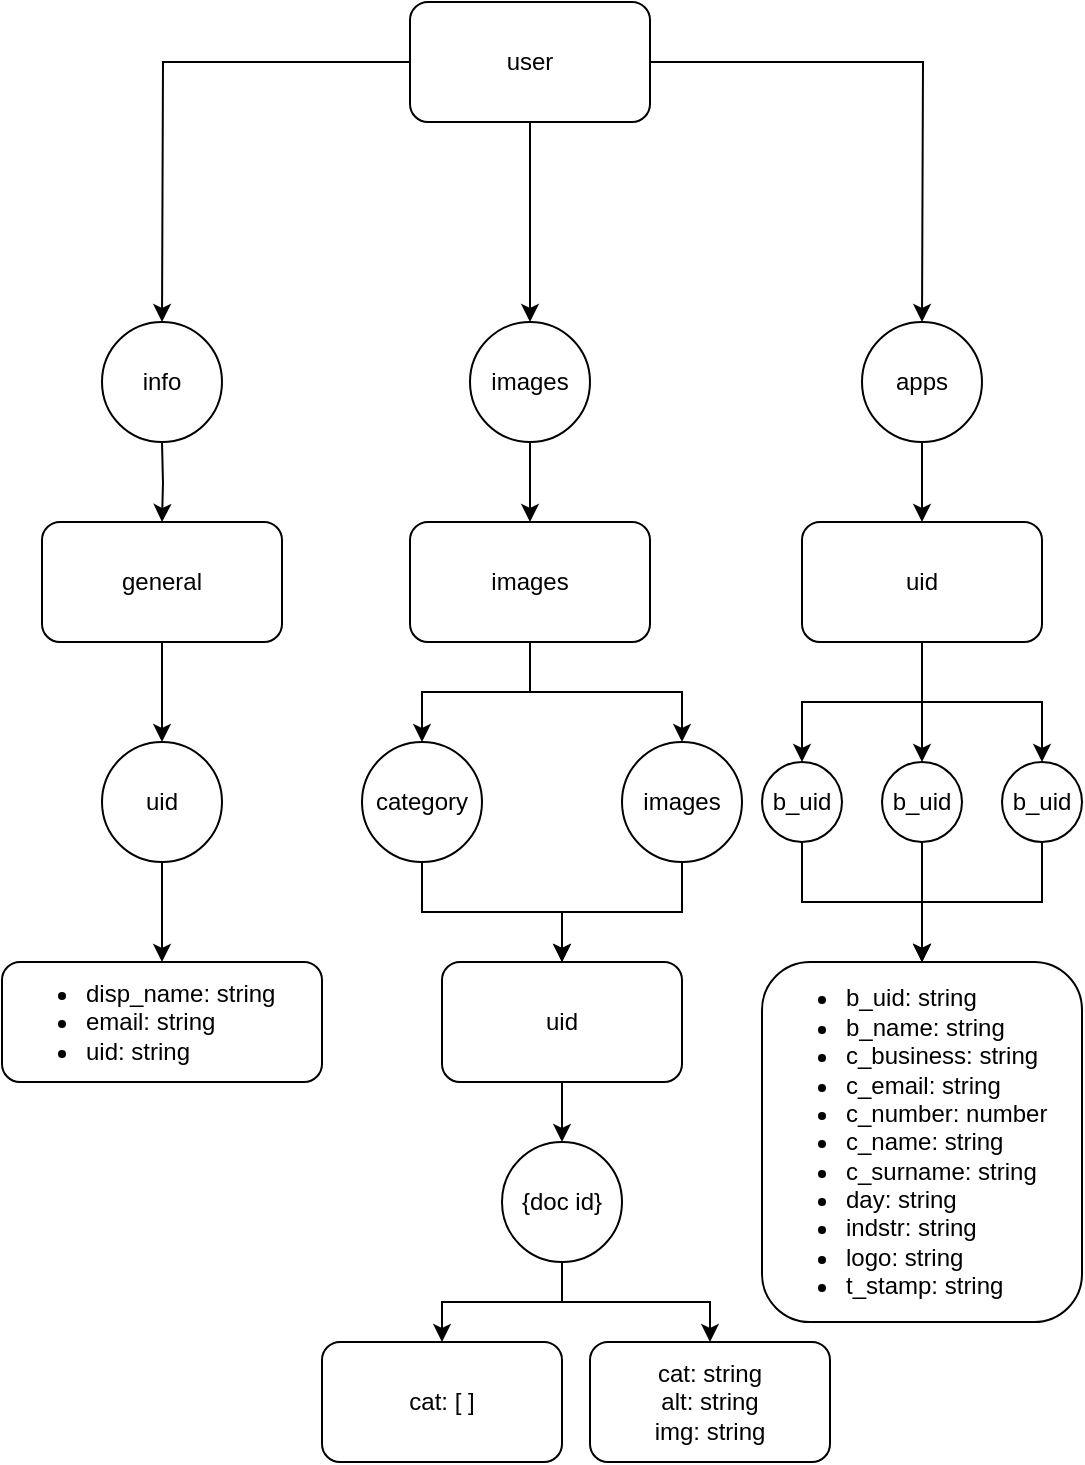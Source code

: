 <mxfile version="13.1.3" pages="3">
    <diagram id="6hGFLwfOUW9BJ-s0fimq" name="user">
        <mxGraphModel dx="1099" dy="537" grid="1" gridSize="10" guides="1" tooltips="1" connect="1" arrows="1" fold="1" page="1" pageScale="1" pageWidth="827" pageHeight="1169" math="0" shadow="0">
            <root>
                <mxCell id="0"/>
                <mxCell id="1" parent="0"/>
                <mxCell id="4" value="" style="edgeStyle=orthogonalEdgeStyle;rounded=0;orthogonalLoop=1;jettySize=auto;html=1;" parent="1" source="2" edge="1">
                    <mxGeometry relative="1" as="geometry">
                        <mxPoint x="170" y="220" as="targetPoint"/>
                    </mxGeometry>
                </mxCell>
                <mxCell id="6" value="" style="edgeStyle=orthogonalEdgeStyle;rounded=0;orthogonalLoop=1;jettySize=auto;html=1;" parent="1" source="2" edge="1">
                    <mxGeometry relative="1" as="geometry">
                        <mxPoint x="550" y="220" as="targetPoint"/>
                    </mxGeometry>
                </mxCell>
                <mxCell id="8" value="" style="edgeStyle=orthogonalEdgeStyle;rounded=0;orthogonalLoop=1;jettySize=auto;html=1;" parent="1" source="2" edge="1">
                    <mxGeometry relative="1" as="geometry">
                        <mxPoint x="354" y="220" as="targetPoint"/>
                    </mxGeometry>
                </mxCell>
                <mxCell id="2" value="user" style="rounded=1;whiteSpace=wrap;html=1;" parent="1" vertex="1">
                    <mxGeometry x="294" y="60" width="120" height="60" as="geometry"/>
                </mxCell>
                <mxCell id="odwNpYolxigqnVUp2Q-9-9" value="" style="edgeStyle=orthogonalEdgeStyle;rounded=0;orthogonalLoop=1;jettySize=auto;html=1;" parent="1" edge="1">
                    <mxGeometry relative="1" as="geometry">
                        <mxPoint x="170" y="280" as="sourcePoint"/>
                        <mxPoint x="170" y="320" as="targetPoint"/>
                    </mxGeometry>
                </mxCell>
                <mxCell id="odwNpYolxigqnVUp2Q-9-11" value="info" style="ellipse;whiteSpace=wrap;html=1;aspect=fixed;" parent="1" vertex="1">
                    <mxGeometry x="140" y="220" width="60" height="60" as="geometry"/>
                </mxCell>
                <mxCell id="odwNpYolxigqnVUp2Q-9-20" style="edgeStyle=orthogonalEdgeStyle;rounded=0;orthogonalLoop=1;jettySize=auto;html=1;entryX=0.5;entryY=0;entryDx=0;entryDy=0;" parent="1" source="odwNpYolxigqnVUp2Q-9-12" target="odwNpYolxigqnVUp2Q-9-19" edge="1">
                    <mxGeometry relative="1" as="geometry"/>
                </mxCell>
                <mxCell id="odwNpYolxigqnVUp2Q-9-12" value="images" style="ellipse;whiteSpace=wrap;html=1;aspect=fixed;" parent="1" vertex="1">
                    <mxGeometry x="324" y="220" width="60" height="60" as="geometry"/>
                </mxCell>
                <mxCell id="WLh31bD0fMIjMPW60BUx-9" style="edgeStyle=orthogonalEdgeStyle;rounded=0;orthogonalLoop=1;jettySize=auto;html=1;entryX=0.5;entryY=0;entryDx=0;entryDy=0;" parent="1" source="odwNpYolxigqnVUp2Q-9-13" target="WLh31bD0fMIjMPW60BUx-8" edge="1">
                    <mxGeometry relative="1" as="geometry"/>
                </mxCell>
                <mxCell id="odwNpYolxigqnVUp2Q-9-13" value="apps" style="ellipse;whiteSpace=wrap;html=1;aspect=fixed;" parent="1" vertex="1">
                    <mxGeometry x="520" y="220" width="60" height="60" as="geometry"/>
                </mxCell>
                <mxCell id="odwNpYolxigqnVUp2Q-9-16" style="edgeStyle=orthogonalEdgeStyle;rounded=0;orthogonalLoop=1;jettySize=auto;html=1;" parent="1" source="odwNpYolxigqnVUp2Q-9-14" target="odwNpYolxigqnVUp2Q-9-15" edge="1">
                    <mxGeometry relative="1" as="geometry"/>
                </mxCell>
                <mxCell id="odwNpYolxigqnVUp2Q-9-14" value="general" style="rounded=1;whiteSpace=wrap;html=1;" parent="1" vertex="1">
                    <mxGeometry x="110" y="320" width="120" height="60" as="geometry"/>
                </mxCell>
                <mxCell id="odwNpYolxigqnVUp2Q-9-18" style="edgeStyle=orthogonalEdgeStyle;rounded=0;orthogonalLoop=1;jettySize=auto;html=1;entryX=0.5;entryY=0;entryDx=0;entryDy=0;" parent="1" source="odwNpYolxigqnVUp2Q-9-15" target="odwNpYolxigqnVUp2Q-9-17" edge="1">
                    <mxGeometry relative="1" as="geometry"/>
                </mxCell>
                <mxCell id="odwNpYolxigqnVUp2Q-9-15" value="uid" style="ellipse;whiteSpace=wrap;html=1;aspect=fixed;" parent="1" vertex="1">
                    <mxGeometry x="140" y="430" width="60" height="60" as="geometry"/>
                </mxCell>
                <mxCell id="odwNpYolxigqnVUp2Q-9-17" value="&lt;ul&gt;&lt;li&gt;disp_name: string&lt;/li&gt;&lt;li&gt;email: string&lt;/li&gt;&lt;li&gt;uid: string&lt;/li&gt;&lt;/ul&gt;" style="rounded=1;whiteSpace=wrap;html=1;align=left;" parent="1" vertex="1">
                    <mxGeometry x="90" y="540" width="160" height="60" as="geometry"/>
                </mxCell>
                <mxCell id="odwNpYolxigqnVUp2Q-9-24" style="edgeStyle=orthogonalEdgeStyle;rounded=0;orthogonalLoop=1;jettySize=auto;html=1;entryX=0.5;entryY=0;entryDx=0;entryDy=0;" parent="1" source="odwNpYolxigqnVUp2Q-9-19" target="odwNpYolxigqnVUp2Q-9-21" edge="1">
                    <mxGeometry relative="1" as="geometry"/>
                </mxCell>
                <mxCell id="odwNpYolxigqnVUp2Q-9-25" style="edgeStyle=orthogonalEdgeStyle;rounded=0;orthogonalLoop=1;jettySize=auto;html=1;entryX=0.5;entryY=0;entryDx=0;entryDy=0;" parent="1" source="odwNpYolxigqnVUp2Q-9-19" target="odwNpYolxigqnVUp2Q-9-22" edge="1">
                    <mxGeometry relative="1" as="geometry"/>
                </mxCell>
                <mxCell id="odwNpYolxigqnVUp2Q-9-19" value="images" style="rounded=1;whiteSpace=wrap;html=1;" parent="1" vertex="1">
                    <mxGeometry x="294" y="320" width="120" height="60" as="geometry"/>
                </mxCell>
                <mxCell id="odwNpYolxigqnVUp2Q-9-26" style="edgeStyle=orthogonalEdgeStyle;rounded=0;orthogonalLoop=1;jettySize=auto;html=1;entryX=0.5;entryY=0;entryDx=0;entryDy=0;" parent="1" source="odwNpYolxigqnVUp2Q-9-21" target="odwNpYolxigqnVUp2Q-9-23" edge="1">
                    <mxGeometry relative="1" as="geometry"/>
                </mxCell>
                <mxCell id="odwNpYolxigqnVUp2Q-9-21" value="category" style="ellipse;whiteSpace=wrap;html=1;aspect=fixed;" parent="1" vertex="1">
                    <mxGeometry x="270" y="430" width="60" height="60" as="geometry"/>
                </mxCell>
                <mxCell id="odwNpYolxigqnVUp2Q-9-27" style="edgeStyle=orthogonalEdgeStyle;rounded=0;orthogonalLoop=1;jettySize=auto;html=1;entryX=0.5;entryY=0;entryDx=0;entryDy=0;" parent="1" source="odwNpYolxigqnVUp2Q-9-22" target="odwNpYolxigqnVUp2Q-9-23" edge="1">
                    <mxGeometry relative="1" as="geometry"/>
                </mxCell>
                <mxCell id="odwNpYolxigqnVUp2Q-9-22" value="images" style="ellipse;whiteSpace=wrap;html=1;aspect=fixed;" parent="1" vertex="1">
                    <mxGeometry x="400" y="430" width="60" height="60" as="geometry"/>
                </mxCell>
                <mxCell id="odwNpYolxigqnVUp2Q-9-29" style="edgeStyle=orthogonalEdgeStyle;rounded=0;orthogonalLoop=1;jettySize=auto;html=1;" parent="1" source="odwNpYolxigqnVUp2Q-9-23" target="odwNpYolxigqnVUp2Q-9-28" edge="1">
                    <mxGeometry relative="1" as="geometry"/>
                </mxCell>
                <mxCell id="odwNpYolxigqnVUp2Q-9-23" value="uid" style="rounded=1;whiteSpace=wrap;html=1;" parent="1" vertex="1">
                    <mxGeometry x="310" y="540" width="120" height="60" as="geometry"/>
                </mxCell>
                <mxCell id="odwNpYolxigqnVUp2Q-9-31" style="edgeStyle=orthogonalEdgeStyle;rounded=0;orthogonalLoop=1;jettySize=auto;html=1;entryX=0.5;entryY=0;entryDx=0;entryDy=0;" parent="1" source="odwNpYolxigqnVUp2Q-9-28" target="odwNpYolxigqnVUp2Q-9-30" edge="1">
                    <mxGeometry relative="1" as="geometry"/>
                </mxCell>
                <mxCell id="odwNpYolxigqnVUp2Q-9-33" style="edgeStyle=orthogonalEdgeStyle;rounded=0;orthogonalLoop=1;jettySize=auto;html=1;" parent="1" source="odwNpYolxigqnVUp2Q-9-28" target="odwNpYolxigqnVUp2Q-9-32" edge="1">
                    <mxGeometry relative="1" as="geometry"/>
                </mxCell>
                <mxCell id="odwNpYolxigqnVUp2Q-9-28" value="{doc id}" style="ellipse;whiteSpace=wrap;html=1;aspect=fixed;" parent="1" vertex="1">
                    <mxGeometry x="340" y="630" width="60" height="60" as="geometry"/>
                </mxCell>
                <mxCell id="odwNpYolxigqnVUp2Q-9-30" value="cat: [ ]" style="rounded=1;whiteSpace=wrap;html=1;" parent="1" vertex="1">
                    <mxGeometry x="250" y="730" width="120" height="60" as="geometry"/>
                </mxCell>
                <mxCell id="odwNpYolxigqnVUp2Q-9-32" value="cat: string&lt;br&gt;alt: string&lt;br&gt;img: string" style="rounded=1;whiteSpace=wrap;html=1;" parent="1" vertex="1">
                    <mxGeometry x="384" y="730" width="120" height="60" as="geometry"/>
                </mxCell>
                <mxCell id="p1SgxeYJIv5TX5eB5Bt5-9" style="edgeStyle=orthogonalEdgeStyle;rounded=0;orthogonalLoop=1;jettySize=auto;html=1;entryX=0.5;entryY=0;entryDx=0;entryDy=0;" parent="1" source="WLh31bD0fMIjMPW60BUx-8" target="p1SgxeYJIv5TX5eB5Bt5-8" edge="1">
                    <mxGeometry relative="1" as="geometry"/>
                </mxCell>
                <mxCell id="p1SgxeYJIv5TX5eB5Bt5-15" style="edgeStyle=orthogonalEdgeStyle;rounded=0;orthogonalLoop=1;jettySize=auto;html=1;entryX=0.5;entryY=0;entryDx=0;entryDy=0;" parent="1" source="WLh31bD0fMIjMPW60BUx-8" target="p1SgxeYJIv5TX5eB5Bt5-13" edge="1">
                    <mxGeometry relative="1" as="geometry"/>
                </mxCell>
                <mxCell id="p1SgxeYJIv5TX5eB5Bt5-16" style="edgeStyle=orthogonalEdgeStyle;rounded=0;orthogonalLoop=1;jettySize=auto;html=1;" parent="1" source="WLh31bD0fMIjMPW60BUx-8" target="p1SgxeYJIv5TX5eB5Bt5-14" edge="1">
                    <mxGeometry relative="1" as="geometry"/>
                </mxCell>
                <mxCell id="WLh31bD0fMIjMPW60BUx-8" value="uid" style="rounded=1;whiteSpace=wrap;html=1;" parent="1" vertex="1">
                    <mxGeometry x="490" y="320" width="120" height="60" as="geometry"/>
                </mxCell>
                <mxCell id="p1SgxeYJIv5TX5eB5Bt5-17" style="edgeStyle=orthogonalEdgeStyle;rounded=0;orthogonalLoop=1;jettySize=auto;html=1;entryX=0.5;entryY=0;entryDx=0;entryDy=0;" parent="1" source="p1SgxeYJIv5TX5eB5Bt5-8" target="p1SgxeYJIv5TX5eB5Bt5-12" edge="1">
                    <mxGeometry relative="1" as="geometry"/>
                </mxCell>
                <mxCell id="p1SgxeYJIv5TX5eB5Bt5-8" value="b_uid" style="ellipse;whiteSpace=wrap;html=1;aspect=fixed;" parent="1" vertex="1">
                    <mxGeometry x="470" y="440" width="40" height="40" as="geometry"/>
                </mxCell>
                <mxCell id="p1SgxeYJIv5TX5eB5Bt5-12" value="&lt;ul&gt;&lt;li&gt;b_uid: string&lt;/li&gt;&lt;li&gt;b_name: string&lt;/li&gt;&lt;li&gt;c_business: string&lt;/li&gt;&lt;li&gt;c_email: string&lt;/li&gt;&lt;li&gt;c_number: number&lt;/li&gt;&lt;li&gt;c_name: string&lt;/li&gt;&lt;li&gt;c_surname: string&lt;/li&gt;&lt;li&gt;day: string&lt;/li&gt;&lt;li&gt;indstr: string&lt;/li&gt;&lt;li&gt;logo: string&lt;/li&gt;&lt;li&gt;t_stamp: string&lt;/li&gt;&lt;/ul&gt;" style="rounded=1;whiteSpace=wrap;html=1;align=left;" parent="1" vertex="1">
                    <mxGeometry x="470" y="540" width="160" height="180" as="geometry"/>
                </mxCell>
                <mxCell id="p1SgxeYJIv5TX5eB5Bt5-18" style="edgeStyle=orthogonalEdgeStyle;rounded=0;orthogonalLoop=1;jettySize=auto;html=1;entryX=0.5;entryY=0;entryDx=0;entryDy=0;" parent="1" source="p1SgxeYJIv5TX5eB5Bt5-13" target="p1SgxeYJIv5TX5eB5Bt5-12" edge="1">
                    <mxGeometry relative="1" as="geometry"/>
                </mxCell>
                <mxCell id="p1SgxeYJIv5TX5eB5Bt5-13" value="b_uid" style="ellipse;whiteSpace=wrap;html=1;aspect=fixed;" parent="1" vertex="1">
                    <mxGeometry x="530" y="440" width="40" height="40" as="geometry"/>
                </mxCell>
                <mxCell id="p1SgxeYJIv5TX5eB5Bt5-19" style="edgeStyle=orthogonalEdgeStyle;rounded=0;orthogonalLoop=1;jettySize=auto;html=1;entryX=0.5;entryY=0;entryDx=0;entryDy=0;" parent="1" source="p1SgxeYJIv5TX5eB5Bt5-14" target="p1SgxeYJIv5TX5eB5Bt5-12" edge="1">
                    <mxGeometry relative="1" as="geometry"/>
                </mxCell>
                <mxCell id="p1SgxeYJIv5TX5eB5Bt5-14" value="b_uid" style="ellipse;whiteSpace=wrap;html=1;aspect=fixed;" parent="1" vertex="1">
                    <mxGeometry x="590" y="440" width="40" height="40" as="geometry"/>
                </mxCell>
            </root>
        </mxGraphModel>
    </diagram>
    <diagram id="Z5o4oab4og0h2MWTF15f" name="apps">
        <mxGraphModel dx="1099" dy="537" grid="1" gridSize="10" guides="1" tooltips="1" connect="1" arrows="1" fold="1" page="1" pageScale="1" pageWidth="3300" pageHeight="4681" math="0" shadow="0">
            <root>
                <mxCell id="nKoTVgBKZHgKFM4__hwS-0"/>
                <mxCell id="nKoTVgBKZHgKFM4__hwS-1" parent="nKoTVgBKZHgKFM4__hwS-0"/>
                <mxCell id="LYBkfME-K9qZPYf7QUDR-8" style="edgeStyle=orthogonalEdgeStyle;rounded=0;orthogonalLoop=1;jettySize=auto;html=1;" parent="nKoTVgBKZHgKFM4__hwS-1" source="LYBkfME-K9qZPYf7QUDR-0" target="LYBkfME-K9qZPYf7QUDR-7" edge="1">
                    <mxGeometry relative="1" as="geometry"/>
                </mxCell>
                <mxCell id="QfO-XneU7eSRiQ8fFnwf-1" style="edgeStyle=orthogonalEdgeStyle;rounded=0;orthogonalLoop=1;jettySize=auto;html=1;entryX=0.5;entryY=0;entryDx=0;entryDy=0;" edge="1" parent="nKoTVgBKZHgKFM4__hwS-1" source="LYBkfME-K9qZPYf7QUDR-0" target="LZhkAiCuc3aFxJXX5hEG-6">
                    <mxGeometry relative="1" as="geometry"/>
                </mxCell>
                <mxCell id="LYBkfME-K9qZPYf7QUDR-0" value="apps" style="rounded=1;whiteSpace=wrap;html=1;" parent="nKoTVgBKZHgKFM4__hwS-1" vertex="1">
                    <mxGeometry x="699" y="40" width="120" height="60" as="geometry"/>
                </mxCell>
                <mxCell id="LYBkfME-K9qZPYf7QUDR-13" style="edgeStyle=orthogonalEdgeStyle;rounded=0;orthogonalLoop=1;jettySize=auto;html=1;entryX=0.5;entryY=0;entryDx=0;entryDy=0;" parent="nKoTVgBKZHgKFM4__hwS-1" source="LYBkfME-K9qZPYf7QUDR-1" target="LYBkfME-K9qZPYf7QUDR-9" edge="1">
                    <mxGeometry relative="1" as="geometry"/>
                </mxCell>
                <mxCell id="LYBkfME-K9qZPYf7QUDR-1" value="builder" style="ellipse;whiteSpace=wrap;html=1;aspect=fixed;" parent="nKoTVgBKZHgKFM4__hwS-1" vertex="1">
                    <mxGeometry x="165" y="210" width="60" height="60" as="geometry"/>
                </mxCell>
                <mxCell id="LYBkfME-K9qZPYf7QUDR-2" value="" style="edgeStyle=orthogonalEdgeStyle;rounded=0;orthogonalLoop=1;jettySize=auto;html=1;entryX=0.5;entryY=0;entryDx=0;entryDy=0;" parent="nKoTVgBKZHgKFM4__hwS-1" source="LYBkfME-K9qZPYf7QUDR-0" target="LYBkfME-K9qZPYf7QUDR-1" edge="1">
                    <mxGeometry relative="1" as="geometry">
                        <mxPoint x="280" y="220" as="targetPoint"/>
                    </mxGeometry>
                </mxCell>
                <mxCell id="371Mm7mfgYFZJnEDCpJS-9" style="edgeStyle=orthogonalEdgeStyle;rounded=0;orthogonalLoop=1;jettySize=auto;html=1;entryX=0.5;entryY=0;entryDx=0;entryDy=0;" parent="nKoTVgBKZHgKFM4__hwS-1" source="LYBkfME-K9qZPYf7QUDR-3" target="LYBkfME-K9qZPYf7QUDR-10" edge="1">
                    <mxGeometry relative="1" as="geometry"/>
                </mxCell>
                <mxCell id="LYBkfME-K9qZPYf7QUDR-3" value="crm" style="ellipse;whiteSpace=wrap;html=1;aspect=fixed;" parent="nKoTVgBKZHgKFM4__hwS-1" vertex="1">
                    <mxGeometry x="555" y="230" width="60" height="60" as="geometry"/>
                </mxCell>
                <mxCell id="LYBkfME-K9qZPYf7QUDR-4" value="" style="edgeStyle=orthogonalEdgeStyle;rounded=0;orthogonalLoop=1;jettySize=auto;html=1;entryX=0.5;entryY=0;entryDx=0;entryDy=0;" parent="nKoTVgBKZHgKFM4__hwS-1" source="LYBkfME-K9qZPYf7QUDR-0" target="LYBkfME-K9qZPYf7QUDR-3" edge="1">
                    <mxGeometry relative="1" as="geometry">
                        <mxPoint x="759" y="200" as="targetPoint"/>
                    </mxGeometry>
                </mxCell>
                <mxCell id="LYBkfME-K9qZPYf7QUDR-5" value="" style="edgeStyle=orthogonalEdgeStyle;rounded=0;orthogonalLoop=1;jettySize=auto;html=1;entryX=0.5;entryY=0;entryDx=0;entryDy=0;" parent="nKoTVgBKZHgKFM4__hwS-1" source="LYBkfME-K9qZPYf7QUDR-0" target="LYBkfME-K9qZPYf7QUDR-6" edge="1">
                    <mxGeometry relative="1" as="geometry">
                        <mxPoint x="955" y="200" as="targetPoint"/>
                        <Array as="points">
                            <mxPoint x="1525" y="70"/>
                        </Array>
                    </mxGeometry>
                </mxCell>
                <mxCell id="yYPiHiBGritE0dzCUQfq-0" style="edgeStyle=orthogonalEdgeStyle;rounded=0;orthogonalLoop=1;jettySize=auto;html=1;entryX=0.5;entryY=0;entryDx=0;entryDy=0;" parent="nKoTVgBKZHgKFM4__hwS-1" source="LYBkfME-K9qZPYf7QUDR-6" target="LYBkfME-K9qZPYf7QUDR-12" edge="1">
                    <mxGeometry relative="1" as="geometry"/>
                </mxCell>
                <mxCell id="82H9V9zj9rdoO4KjhqQd-4" style="edgeStyle=orthogonalEdgeStyle;rounded=0;orthogonalLoop=1;jettySize=auto;html=1;entryX=0.5;entryY=0;entryDx=0;entryDy=0;" parent="nKoTVgBKZHgKFM4__hwS-1" source="LYBkfME-K9qZPYf7QUDR-6" target="yYPiHiBGritE0dzCUQfq-1" edge="1">
                    <mxGeometry relative="1" as="geometry"/>
                </mxCell>
                <mxCell id="82H9V9zj9rdoO4KjhqQd-5" style="edgeStyle=orthogonalEdgeStyle;rounded=0;orthogonalLoop=1;jettySize=auto;html=1;entryX=0.5;entryY=0;entryDx=0;entryDy=0;" parent="nKoTVgBKZHgKFM4__hwS-1" source="LYBkfME-K9qZPYf7QUDR-6" target="yYPiHiBGritE0dzCUQfq-2" edge="1">
                    <mxGeometry relative="1" as="geometry">
                        <Array as="points">
                            <mxPoint x="1525" y="310"/>
                            <mxPoint x="1575" y="310"/>
                        </Array>
                    </mxGeometry>
                </mxCell>
                <mxCell id="82H9V9zj9rdoO4KjhqQd-6" style="edgeStyle=orthogonalEdgeStyle;rounded=0;orthogonalLoop=1;jettySize=auto;html=1;entryX=0.5;entryY=0;entryDx=0;entryDy=0;" parent="nKoTVgBKZHgKFM4__hwS-1" source="LZhkAiCuc3aFxJXX5hEG-6" target="yYPiHiBGritE0dzCUQfq-3" edge="1">
                    <mxGeometry relative="1" as="geometry"/>
                </mxCell>
                <mxCell id="LYBkfME-K9qZPYf7QUDR-6" value="info" style="ellipse;whiteSpace=wrap;html=1;aspect=fixed;" parent="nKoTVgBKZHgKFM4__hwS-1" vertex="1">
                    <mxGeometry x="1495" y="230" width="60" height="60" as="geometry"/>
                </mxCell>
                <mxCell id="bFmpJr3Twt0QsWhf50xj-1" style="edgeStyle=orthogonalEdgeStyle;rounded=0;orthogonalLoop=1;jettySize=auto;html=1;entryX=0.5;entryY=0;entryDx=0;entryDy=0;" parent="nKoTVgBKZHgKFM4__hwS-1" source="LYBkfME-K9qZPYf7QUDR-7" target="LYBkfME-K9qZPYf7QUDR-11" edge="1">
                    <mxGeometry relative="1" as="geometry"/>
                </mxCell>
                <mxCell id="LYBkfME-K9qZPYf7QUDR-7" value="users" style="ellipse;whiteSpace=wrap;html=1;aspect=fixed;" parent="nKoTVgBKZHgKFM4__hwS-1" vertex="1">
                    <mxGeometry x="2300" y="240" width="60" height="60" as="geometry"/>
                </mxCell>
                <mxCell id="LYBkfME-K9qZPYf7QUDR-16" style="edgeStyle=orthogonalEdgeStyle;rounded=0;orthogonalLoop=1;jettySize=auto;html=1;" parent="nKoTVgBKZHgKFM4__hwS-1" source="LYBkfME-K9qZPYf7QUDR-9" target="LYBkfME-K9qZPYf7QUDR-14" edge="1">
                    <mxGeometry relative="1" as="geometry"/>
                </mxCell>
                <mxCell id="LYBkfME-K9qZPYf7QUDR-17" style="edgeStyle=orthogonalEdgeStyle;rounded=0;orthogonalLoop=1;jettySize=auto;html=1;" parent="nKoTVgBKZHgKFM4__hwS-1" source="LYBkfME-K9qZPYf7QUDR-9" target="LYBkfME-K9qZPYf7QUDR-15" edge="1">
                    <mxGeometry relative="1" as="geometry"/>
                </mxCell>
                <mxCell id="mbCTvVkKTZw5BnIR1Jb_-15" style="edgeStyle=orthogonalEdgeStyle;rounded=0;orthogonalLoop=1;jettySize=auto;html=1;" parent="nKoTVgBKZHgKFM4__hwS-1" source="LYBkfME-K9qZPYf7QUDR-9" target="mbCTvVkKTZw5BnIR1Jb_-12" edge="1">
                    <mxGeometry relative="1" as="geometry"/>
                </mxCell>
                <mxCell id="LYBkfME-K9qZPYf7QUDR-9" value="b_uid" style="rounded=1;whiteSpace=wrap;html=1;" parent="nKoTVgBKZHgKFM4__hwS-1" vertex="1">
                    <mxGeometry x="160" y="310" width="70" height="30" as="geometry"/>
                </mxCell>
                <mxCell id="371Mm7mfgYFZJnEDCpJS-10" style="edgeStyle=orthogonalEdgeStyle;rounded=0;orthogonalLoop=1;jettySize=auto;html=1;entryX=0.5;entryY=0;entryDx=0;entryDy=0;" parent="nKoTVgBKZHgKFM4__hwS-1" source="LYBkfME-K9qZPYf7QUDR-10" target="mbCTvVkKTZw5BnIR1Jb_-16" edge="1">
                    <mxGeometry relative="1" as="geometry"/>
                </mxCell>
                <mxCell id="371Mm7mfgYFZJnEDCpJS-14" style="edgeStyle=orthogonalEdgeStyle;rounded=0;orthogonalLoop=1;jettySize=auto;html=1;" parent="nKoTVgBKZHgKFM4__hwS-1" source="LYBkfME-K9qZPYf7QUDR-10" target="371Mm7mfgYFZJnEDCpJS-11" edge="1">
                    <mxGeometry relative="1" as="geometry"/>
                </mxCell>
                <mxCell id="LYBkfME-K9qZPYf7QUDR-10" value="b_uid" style="rounded=1;whiteSpace=wrap;html=1;" parent="nKoTVgBKZHgKFM4__hwS-1" vertex="1">
                    <mxGeometry x="550" y="340" width="70" height="30" as="geometry"/>
                </mxCell>
                <mxCell id="bFmpJr3Twt0QsWhf50xj-3" style="edgeStyle=orthogonalEdgeStyle;rounded=0;orthogonalLoop=1;jettySize=auto;html=1;entryX=0.5;entryY=0;entryDx=0;entryDy=0;" parent="nKoTVgBKZHgKFM4__hwS-1" source="LYBkfME-K9qZPYf7QUDR-11" target="bFmpJr3Twt0QsWhf50xj-2" edge="1">
                    <mxGeometry relative="1" as="geometry"/>
                </mxCell>
                <mxCell id="LYBkfME-K9qZPYf7QUDR-11" value="b_uid" style="rounded=1;whiteSpace=wrap;html=1;" parent="nKoTVgBKZHgKFM4__hwS-1" vertex="1">
                    <mxGeometry x="2295" y="335" width="70" height="30" as="geometry"/>
                </mxCell>
                <mxCell id="82H9V9zj9rdoO4KjhqQd-7" style="edgeStyle=orthogonalEdgeStyle;rounded=0;orthogonalLoop=1;jettySize=auto;html=1;" parent="nKoTVgBKZHgKFM4__hwS-1" source="LYBkfME-K9qZPYf7QUDR-12" target="82H9V9zj9rdoO4KjhqQd-0" edge="1">
                    <mxGeometry relative="1" as="geometry"/>
                </mxCell>
                <mxCell id="LYBkfME-K9qZPYf7QUDR-12" value="f_end" style="rounded=1;whiteSpace=wrap;html=1;" parent="nKoTVgBKZHgKFM4__hwS-1" vertex="1">
                    <mxGeometry x="1240" y="320" width="70" height="30" as="geometry"/>
                </mxCell>
                <mxCell id="mbCTvVkKTZw5BnIR1Jb_-0" style="edgeStyle=orthogonalEdgeStyle;rounded=0;orthogonalLoop=1;jettySize=auto;html=1;entryX=0.5;entryY=0;entryDx=0;entryDy=0;" parent="nKoTVgBKZHgKFM4__hwS-1" source="mbCTvVkKTZw5BnIR1Jb_-12" target="bsRGyxABq-5GHmG0Na-g-0" edge="1">
                    <mxGeometry relative="1" as="geometry">
                        <Array as="points">
                            <mxPoint x="65" y="445"/>
                        </Array>
                    </mxGeometry>
                </mxCell>
                <mxCell id="mbCTvVkKTZw5BnIR1Jb_-1" style="edgeStyle=orthogonalEdgeStyle;rounded=0;orthogonalLoop=1;jettySize=auto;html=1;" parent="nKoTVgBKZHgKFM4__hwS-1" source="LYBkfME-K9qZPYf7QUDR-14" target="bsRGyxABq-5GHmG0Na-g-1" edge="1">
                    <mxGeometry relative="1" as="geometry">
                        <Array as="points">
                            <mxPoint x="195" y="445"/>
                        </Array>
                    </mxGeometry>
                </mxCell>
                <mxCell id="LYBkfME-K9qZPYf7QUDR-14" value="pg_builder" style="ellipse;whiteSpace=wrap;html=1;aspect=fixed;" parent="nKoTVgBKZHgKFM4__hwS-1" vertex="1">
                    <mxGeometry x="160" y="410" width="70" height="70" as="geometry"/>
                </mxCell>
                <mxCell id="LYBkfME-K9qZPYf7QUDR-15" value="em_builder" style="ellipse;whiteSpace=wrap;html=1;aspect=fixed;" parent="nKoTVgBKZHgKFM4__hwS-1" vertex="1">
                    <mxGeometry x="290" y="410" width="70" height="70" as="geometry"/>
                </mxCell>
                <mxCell id="mbCTvVkKTZw5BnIR1Jb_-4" style="edgeStyle=orthogonalEdgeStyle;rounded=0;orthogonalLoop=1;jettySize=auto;html=1;entryX=0.5;entryY=0;entryDx=0;entryDy=0;" parent="nKoTVgBKZHgKFM4__hwS-1" source="bsRGyxABq-5GHmG0Na-g-0" target="mbCTvVkKTZw5BnIR1Jb_-2" edge="1">
                    <mxGeometry relative="1" as="geometry"/>
                </mxCell>
                <mxCell id="bsRGyxABq-5GHmG0Na-g-0" value="components" style="rounded=1;whiteSpace=wrap;html=1;" parent="nKoTVgBKZHgKFM4__hwS-1" vertex="1">
                    <mxGeometry x="30" y="520" width="70" height="30" as="geometry"/>
                </mxCell>
                <mxCell id="mbCTvVkKTZw5BnIR1Jb_-5" style="edgeStyle=orthogonalEdgeStyle;rounded=0;orthogonalLoop=1;jettySize=auto;html=1;" parent="nKoTVgBKZHgKFM4__hwS-1" source="bsRGyxABq-5GHmG0Na-g-1" target="mbCTvVkKTZw5BnIR1Jb_-3" edge="1">
                    <mxGeometry relative="1" as="geometry"/>
                </mxCell>
                <mxCell id="bsRGyxABq-5GHmG0Na-g-1" value="pg_builder" style="rounded=1;whiteSpace=wrap;html=1;" parent="nKoTVgBKZHgKFM4__hwS-1" vertex="1">
                    <mxGeometry x="160" y="520" width="70" height="30" as="geometry"/>
                </mxCell>
                <mxCell id="mbCTvVkKTZw5BnIR1Jb_-9" style="edgeStyle=orthogonalEdgeStyle;rounded=0;orthogonalLoop=1;jettySize=auto;html=1;" parent="nKoTVgBKZHgKFM4__hwS-1" source="mbCTvVkKTZw5BnIR1Jb_-2" target="mbCTvVkKTZw5BnIR1Jb_-6" edge="1">
                    <mxGeometry relative="1" as="geometry"/>
                </mxCell>
                <mxCell id="mbCTvVkKTZw5BnIR1Jb_-2" value="{id}" style="ellipse;whiteSpace=wrap;html=1;aspect=fixed;" parent="nKoTVgBKZHgKFM4__hwS-1" vertex="1">
                    <mxGeometry x="50" y="580" width="30" height="30" as="geometry"/>
                </mxCell>
                <mxCell id="mbCTvVkKTZw5BnIR1Jb_-11" style="edgeStyle=orthogonalEdgeStyle;rounded=0;orthogonalLoop=1;jettySize=auto;html=1;" parent="nKoTVgBKZHgKFM4__hwS-1" source="mbCTvVkKTZw5BnIR1Jb_-3" target="mbCTvVkKTZw5BnIR1Jb_-10" edge="1">
                    <mxGeometry relative="1" as="geometry"/>
                </mxCell>
                <mxCell id="mbCTvVkKTZw5BnIR1Jb_-3" value="{id}" style="ellipse;whiteSpace=wrap;html=1;aspect=fixed;" parent="nKoTVgBKZHgKFM4__hwS-1" vertex="1">
                    <mxGeometry x="180" y="580" width="30" height="30" as="geometry"/>
                </mxCell>
                <mxCell id="mbCTvVkKTZw5BnIR1Jb_-6" value="&lt;ul&gt;&lt;li&gt;list: [ ]&lt;/li&gt;&lt;li&gt;name: string&lt;/li&gt;&lt;li&gt;date&lt;/li&gt;&lt;li&gt;uid&lt;/li&gt;&lt;/ul&gt;" style="rounded=1;whiteSpace=wrap;html=1;align=left;" parent="nKoTVgBKZHgKFM4__hwS-1" vertex="1">
                    <mxGeometry x="5" y="640" width="120" height="90" as="geometry"/>
                </mxCell>
                <mxCell id="mbCTvVkKTZw5BnIR1Jb_-10" value="&lt;ul&gt;&lt;li&gt;list: [ ]&lt;/li&gt;&lt;li&gt;name: string&lt;/li&gt;&lt;li&gt;date: string&lt;/li&gt;&lt;li&gt;index: number&lt;/li&gt;&lt;li&gt;site: bool&lt;/li&gt;&lt;li&gt;uid&lt;/li&gt;&lt;/ul&gt;" style="rounded=1;whiteSpace=wrap;html=1;align=left;" parent="nKoTVgBKZHgKFM4__hwS-1" vertex="1">
                    <mxGeometry x="130" y="640" width="130" height="90" as="geometry"/>
                </mxCell>
                <mxCell id="mbCTvVkKTZw5BnIR1Jb_-12" value="cm_builder" style="ellipse;whiteSpace=wrap;html=1;aspect=fixed;" parent="nKoTVgBKZHgKFM4__hwS-1" vertex="1">
                    <mxGeometry x="30" y="410" width="70" height="70" as="geometry"/>
                </mxCell>
                <mxCell id="371Mm7mfgYFZJnEDCpJS-3" style="edgeStyle=orthogonalEdgeStyle;rounded=0;orthogonalLoop=1;jettySize=auto;html=1;entryX=0.5;entryY=0;entryDx=0;entryDy=0;" parent="nKoTVgBKZHgKFM4__hwS-1" source="mbCTvVkKTZw5BnIR1Jb_-16" target="mbCTvVkKTZw5BnIR1Jb_-18" edge="1">
                    <mxGeometry relative="1" as="geometry">
                        <mxPoint x="500" y="550" as="targetPoint"/>
                    </mxGeometry>
                </mxCell>
                <mxCell id="371Mm7mfgYFZJnEDCpJS-4" style="edgeStyle=orthogonalEdgeStyle;rounded=0;orthogonalLoop=1;jettySize=auto;html=1;entryX=0.5;entryY=0;entryDx=0;entryDy=0;" parent="nKoTVgBKZHgKFM4__hwS-1" source="mbCTvVkKTZw5BnIR1Jb_-16" target="mbCTvVkKTZw5BnIR1Jb_-19" edge="1">
                    <mxGeometry relative="1" as="geometry"/>
                </mxCell>
                <mxCell id="371Mm7mfgYFZJnEDCpJS-5" style="edgeStyle=orthogonalEdgeStyle;rounded=0;orthogonalLoop=1;jettySize=auto;html=1;entryX=0.5;entryY=0;entryDx=0;entryDy=0;" parent="nKoTVgBKZHgKFM4__hwS-1" source="mbCTvVkKTZw5BnIR1Jb_-16" target="vu2X9RRD3qYGBN9JnMO6-0" edge="1">
                    <mxGeometry relative="1" as="geometry"/>
                </mxCell>
                <mxCell id="371Mm7mfgYFZJnEDCpJS-6" style="edgeStyle=orthogonalEdgeStyle;rounded=0;orthogonalLoop=1;jettySize=auto;html=1;entryX=0.5;entryY=0;entryDx=0;entryDy=0;" parent="nKoTVgBKZHgKFM4__hwS-1" source="mbCTvVkKTZw5BnIR1Jb_-16" target="371Mm7mfgYFZJnEDCpJS-0" edge="1">
                    <mxGeometry relative="1" as="geometry"/>
                </mxCell>
                <mxCell id="371Mm7mfgYFZJnEDCpJS-7" style="edgeStyle=orthogonalEdgeStyle;rounded=0;orthogonalLoop=1;jettySize=auto;html=1;entryX=0.5;entryY=0;entryDx=0;entryDy=0;" parent="nKoTVgBKZHgKFM4__hwS-1" source="mbCTvVkKTZw5BnIR1Jb_-16" target="371Mm7mfgYFZJnEDCpJS-1" edge="1">
                    <mxGeometry relative="1" as="geometry"/>
                </mxCell>
                <mxCell id="371Mm7mfgYFZJnEDCpJS-8" style="edgeStyle=orthogonalEdgeStyle;rounded=0;orthogonalLoop=1;jettySize=auto;html=1;entryX=0.5;entryY=0;entryDx=0;entryDy=0;" parent="nKoTVgBKZHgKFM4__hwS-1" source="mbCTvVkKTZw5BnIR1Jb_-16" target="371Mm7mfgYFZJnEDCpJS-2" edge="1">
                    <mxGeometry relative="1" as="geometry"/>
                </mxCell>
                <mxCell id="mbCTvVkKTZw5BnIR1Jb_-16" value="book" style="ellipse;whiteSpace=wrap;html=1;aspect=fixed;" parent="nKoTVgBKZHgKFM4__hwS-1" vertex="1">
                    <mxGeometry x="555" y="415" width="60" height="60" as="geometry"/>
                </mxCell>
                <mxCell id="mbCTvVkKTZw5BnIR1Jb_-18" value="ass" style="rounded=1;whiteSpace=wrap;html=1;" parent="nKoTVgBKZHgKFM4__hwS-1" vertex="1">
                    <mxGeometry x="380" y="550" width="70" height="30" as="geometry"/>
                </mxCell>
                <mxCell id="mbCTvVkKTZw5BnIR1Jb_-19" value="liab" style="rounded=1;whiteSpace=wrap;html=1;" parent="nKoTVgBKZHgKFM4__hwS-1" vertex="1">
                    <mxGeometry x="470" y="550" width="70" height="30" as="geometry"/>
                </mxCell>
                <mxCell id="vu2X9RRD3qYGBN9JnMO6-0" value="eq" style="rounded=1;whiteSpace=wrap;html=1;" parent="nKoTVgBKZHgKFM4__hwS-1" vertex="1">
                    <mxGeometry x="550" y="550" width="70" height="30" as="geometry"/>
                </mxCell>
                <mxCell id="371Mm7mfgYFZJnEDCpJS-0" value="inc" style="rounded=1;whiteSpace=wrap;html=1;" parent="nKoTVgBKZHgKFM4__hwS-1" vertex="1">
                    <mxGeometry x="640" y="550" width="70" height="30" as="geometry"/>
                </mxCell>
                <mxCell id="371Mm7mfgYFZJnEDCpJS-1" value="exp" style="rounded=1;whiteSpace=wrap;html=1;perimeter=parallelogramPerimeter;" parent="nKoTVgBKZHgKFM4__hwS-1" vertex="1">
                    <mxGeometry x="720" y="550" width="70" height="30" as="geometry"/>
                </mxCell>
                <mxCell id="371Mm7mfgYFZJnEDCpJS-2" value="book" style="rounded=1;whiteSpace=wrap;html=1;" parent="nKoTVgBKZHgKFM4__hwS-1" vertex="1">
                    <mxGeometry x="800" y="550" width="70" height="30" as="geometry"/>
                </mxCell>
                <mxCell id="371Mm7mfgYFZJnEDCpJS-15" style="edgeStyle=orthogonalEdgeStyle;rounded=0;orthogonalLoop=1;jettySize=auto;html=1;entryX=0.5;entryY=0;entryDx=0;entryDy=0;" parent="nKoTVgBKZHgKFM4__hwS-1" source="371Mm7mfgYFZJnEDCpJS-11" target="371Mm7mfgYFZJnEDCpJS-12" edge="1">
                    <mxGeometry relative="1" as="geometry"/>
                </mxCell>
                <mxCell id="371Mm7mfgYFZJnEDCpJS-16" style="edgeStyle=orthogonalEdgeStyle;rounded=0;orthogonalLoop=1;jettySize=auto;html=1;entryX=0.5;entryY=0;entryDx=0;entryDy=0;" parent="nKoTVgBKZHgKFM4__hwS-1" source="371Mm7mfgYFZJnEDCpJS-11" target="371Mm7mfgYFZJnEDCpJS-13" edge="1">
                    <mxGeometry relative="1" as="geometry"/>
                </mxCell>
                <mxCell id="371Mm7mfgYFZJnEDCpJS-11" value="stats" style="ellipse;whiteSpace=wrap;html=1;aspect=fixed;" parent="nKoTVgBKZHgKFM4__hwS-1" vertex="1">
                    <mxGeometry x="1005" y="420" width="60" height="60" as="geometry"/>
                </mxCell>
                <mxCell id="371Mm7mfgYFZJnEDCpJS-21" style="edgeStyle=orthogonalEdgeStyle;rounded=0;orthogonalLoop=1;jettySize=auto;html=1;entryX=0.5;entryY=0;entryDx=0;entryDy=0;" parent="nKoTVgBKZHgKFM4__hwS-1" source="371Mm7mfgYFZJnEDCpJS-12" target="371Mm7mfgYFZJnEDCpJS-17" edge="1">
                    <mxGeometry relative="1" as="geometry"/>
                </mxCell>
                <mxCell id="371Mm7mfgYFZJnEDCpJS-22" style="edgeStyle=orthogonalEdgeStyle;rounded=0;orthogonalLoop=1;jettySize=auto;html=1;entryX=0.5;entryY=0;entryDx=0;entryDy=0;" parent="nKoTVgBKZHgKFM4__hwS-1" source="371Mm7mfgYFZJnEDCpJS-12" target="371Mm7mfgYFZJnEDCpJS-18" edge="1">
                    <mxGeometry relative="1" as="geometry"/>
                </mxCell>
                <mxCell id="371Mm7mfgYFZJnEDCpJS-12" value="{branch}" style="rounded=1;whiteSpace=wrap;html=1;" parent="nKoTVgBKZHgKFM4__hwS-1" vertex="1">
                    <mxGeometry x="920" y="510" width="70" height="30" as="geometry"/>
                </mxCell>
                <mxCell id="371Mm7mfgYFZJnEDCpJS-23" style="edgeStyle=orthogonalEdgeStyle;rounded=0;orthogonalLoop=1;jettySize=auto;html=1;entryX=0.5;entryY=0;entryDx=0;entryDy=0;" parent="nKoTVgBKZHgKFM4__hwS-1" source="371Mm7mfgYFZJnEDCpJS-13" target="371Mm7mfgYFZJnEDCpJS-19" edge="1">
                    <mxGeometry relative="1" as="geometry"/>
                </mxCell>
                <mxCell id="371Mm7mfgYFZJnEDCpJS-24" style="edgeStyle=orthogonalEdgeStyle;rounded=0;orthogonalLoop=1;jettySize=auto;html=1;entryX=0.5;entryY=0;entryDx=0;entryDy=0;" parent="nKoTVgBKZHgKFM4__hwS-1" source="371Mm7mfgYFZJnEDCpJS-13" target="371Mm7mfgYFZJnEDCpJS-20" edge="1">
                    <mxGeometry relative="1" as="geometry"/>
                </mxCell>
                <mxCell id="371Mm7mfgYFZJnEDCpJS-13" value="total" style="rounded=1;whiteSpace=wrap;html=1;" parent="nKoTVgBKZHgKFM4__hwS-1" vertex="1">
                    <mxGeometry x="1080" y="510" width="70" height="30" as="geometry"/>
                </mxCell>
                <mxCell id="371Mm7mfgYFZJnEDCpJS-26" style="edgeStyle=orthogonalEdgeStyle;rounded=0;orthogonalLoop=1;jettySize=auto;html=1;" parent="nKoTVgBKZHgKFM4__hwS-1" source="371Mm7mfgYFZJnEDCpJS-17" target="371Mm7mfgYFZJnEDCpJS-25" edge="1">
                    <mxGeometry relative="1" as="geometry"/>
                </mxCell>
                <mxCell id="371Mm7mfgYFZJnEDCpJS-17" value="total" style="ellipse;whiteSpace=wrap;html=1;aspect=fixed;" parent="nKoTVgBKZHgKFM4__hwS-1" vertex="1">
                    <mxGeometry x="910" y="560" width="40" height="40" as="geometry"/>
                </mxCell>
                <mxCell id="371Mm7mfgYFZJnEDCpJS-27" style="edgeStyle=orthogonalEdgeStyle;rounded=0;orthogonalLoop=1;jettySize=auto;html=1;" parent="nKoTVgBKZHgKFM4__hwS-1" source="371Mm7mfgYFZJnEDCpJS-18" target="371Mm7mfgYFZJnEDCpJS-25" edge="1">
                    <mxGeometry relative="1" as="geometry"/>
                </mxCell>
                <mxCell id="371Mm7mfgYFZJnEDCpJS-18" value="{date}" style="ellipse;whiteSpace=wrap;html=1;aspect=fixed;fillColor=#60a917;strokeColor=#2D7600;fontColor=#ffffff;" parent="nKoTVgBKZHgKFM4__hwS-1" vertex="1">
                    <mxGeometry x="970" y="560" width="40" height="40" as="geometry"/>
                </mxCell>
                <mxCell id="371Mm7mfgYFZJnEDCpJS-30" style="edgeStyle=orthogonalEdgeStyle;rounded=0;orthogonalLoop=1;jettySize=auto;html=1;entryX=0.5;entryY=0;entryDx=0;entryDy=0;" parent="nKoTVgBKZHgKFM4__hwS-1" source="371Mm7mfgYFZJnEDCpJS-19" target="371Mm7mfgYFZJnEDCpJS-25" edge="1">
                    <mxGeometry relative="1" as="geometry"/>
                </mxCell>
                <mxCell id="371Mm7mfgYFZJnEDCpJS-19" value="total" style="ellipse;whiteSpace=wrap;html=1;aspect=fixed;" parent="nKoTVgBKZHgKFM4__hwS-1" vertex="1">
                    <mxGeometry x="1050" y="560" width="40" height="40" as="geometry"/>
                </mxCell>
                <mxCell id="371Mm7mfgYFZJnEDCpJS-31" style="edgeStyle=orthogonalEdgeStyle;rounded=0;orthogonalLoop=1;jettySize=auto;html=1;entryX=0.5;entryY=0;entryDx=0;entryDy=0;" parent="nKoTVgBKZHgKFM4__hwS-1" source="371Mm7mfgYFZJnEDCpJS-20" target="371Mm7mfgYFZJnEDCpJS-25" edge="1">
                    <mxGeometry relative="1" as="geometry"/>
                </mxCell>
                <mxCell id="371Mm7mfgYFZJnEDCpJS-20" value="{date}" style="ellipse;whiteSpace=wrap;html=1;aspect=fixed;fillColor=#60a917;strokeColor=#2D7600;fontColor=#ffffff;" parent="nKoTVgBKZHgKFM4__hwS-1" vertex="1">
                    <mxGeometry x="1130" y="560" width="40" height="40" as="geometry"/>
                </mxCell>
                <mxCell id="371Mm7mfgYFZJnEDCpJS-25" value="&lt;ul&gt;&lt;li&gt;ass_name: [ {ass_name}]&lt;/li&gt;&lt;li&gt;ass_type: [{ass_type}]&lt;/li&gt;&lt;li&gt;inv_type: [{ass_type}]&lt;/li&gt;&lt;li&gt;ass: {data: [], val: number}&lt;/li&gt;&lt;li&gt;c_ass:&amp;nbsp;&amp;nbsp;{data: [], val: number}&lt;/li&gt;&lt;li&gt;f_ass&amp;nbsp;{data: [], val: number}&lt;/li&gt;&lt;li&gt;eq&amp;nbsp;{data: [], val: number}&lt;/li&gt;&lt;li&gt;liab:&amp;nbsp;&amp;nbsp;{data: [], val: number}&lt;/li&gt;&lt;li&gt;f_liab:&amp;nbsp;&amp;nbsp;{data: [], val: number}&lt;/li&gt;&lt;li&gt;c_liab:&amp;nbsp;&amp;nbsp;{data: [], val: number}&lt;/li&gt;&lt;li&gt;cont_liab:&amp;nbsp;&amp;nbsp;{data: [], val: number}&lt;/li&gt;&lt;li&gt;&lt;font color=&quot;#99ff33&quot;&gt;inc:&amp;nbsp;&amp;nbsp;{data: [], val: number}&lt;/font&gt;&lt;/li&gt;&lt;li&gt;&lt;font color=&quot;#99ff33&quot;&gt;exp:&amp;nbsp;&amp;nbsp;{data: [], val: number}&lt;/font&gt;&lt;/li&gt;&lt;/ul&gt;" style="rounded=1;whiteSpace=wrap;html=1;align=left;" parent="nKoTVgBKZHgKFM4__hwS-1" vertex="1">
                    <mxGeometry x="930" y="670" width="240" height="240" as="geometry"/>
                </mxCell>
                <mxCell id="82H9V9zj9rdoO4KjhqQd-8" style="edgeStyle=orthogonalEdgeStyle;rounded=0;orthogonalLoop=1;jettySize=auto;html=1;" parent="nKoTVgBKZHgKFM4__hwS-1" source="yYPiHiBGritE0dzCUQfq-1" target="82H9V9zj9rdoO4KjhqQd-1" edge="1">
                    <mxGeometry relative="1" as="geometry"/>
                </mxCell>
                <mxCell id="yYPiHiBGritE0dzCUQfq-1" value="gen" style="rounded=1;whiteSpace=wrap;html=1;" parent="nKoTVgBKZHgKFM4__hwS-1" vertex="1">
                    <mxGeometry x="1405" y="320" width="70" height="30" as="geometry"/>
                </mxCell>
                <mxCell id="82H9V9zj9rdoO4KjhqQd-9" style="edgeStyle=orthogonalEdgeStyle;rounded=0;orthogonalLoop=1;jettySize=auto;html=1;" parent="nKoTVgBKZHgKFM4__hwS-1" source="yYPiHiBGritE0dzCUQfq-2" target="82H9V9zj9rdoO4KjhqQd-2" edge="1">
                    <mxGeometry relative="1" as="geometry"/>
                </mxCell>
                <mxCell id="yYPiHiBGritE0dzCUQfq-2" value="grps" style="rounded=1;whiteSpace=wrap;html=1;" parent="nKoTVgBKZHgKFM4__hwS-1" vertex="1">
                    <mxGeometry x="1540" y="320" width="70" height="30" as="geometry"/>
                </mxCell>
                <mxCell id="82H9V9zj9rdoO4KjhqQd-10" style="edgeStyle=orthogonalEdgeStyle;rounded=0;orthogonalLoop=1;jettySize=auto;html=1;" parent="nKoTVgBKZHgKFM4__hwS-1" source="yYPiHiBGritE0dzCUQfq-3" target="82H9V9zj9rdoO4KjhqQd-3" edge="1">
                    <mxGeometry relative="1" as="geometry"/>
                </mxCell>
                <mxCell id="yYPiHiBGritE0dzCUQfq-3" value="soc_links" style="rounded=1;whiteSpace=wrap;html=1;" parent="nKoTVgBKZHgKFM4__hwS-1" vertex="1">
                    <mxGeometry x="2080" y="335" width="70" height="30" as="geometry"/>
                </mxCell>
                <mxCell id="82H9V9zj9rdoO4KjhqQd-12" style="edgeStyle=orthogonalEdgeStyle;rounded=0;orthogonalLoop=1;jettySize=auto;html=1;entryX=0.5;entryY=0;entryDx=0;entryDy=0;" parent="nKoTVgBKZHgKFM4__hwS-1" source="82H9V9zj9rdoO4KjhqQd-0" target="82H9V9zj9rdoO4KjhqQd-11" edge="1">
                    <mxGeometry relative="1" as="geometry"/>
                </mxCell>
                <mxCell id="82H9V9zj9rdoO4KjhqQd-0" value="b_uid" style="ellipse;whiteSpace=wrap;html=1;aspect=fixed;" parent="nKoTVgBKZHgKFM4__hwS-1" vertex="1">
                    <mxGeometry x="1255" y="380" width="40" height="40" as="geometry"/>
                </mxCell>
                <mxCell id="S3jAObHFa0HEGLj1YQLZ-0" style="edgeStyle=orthogonalEdgeStyle;rounded=0;orthogonalLoop=1;jettySize=auto;html=1;entryX=0.5;entryY=0;entryDx=0;entryDy=0;" parent="nKoTVgBKZHgKFM4__hwS-1" source="82H9V9zj9rdoO4KjhqQd-1" target="_dDbJvMmgqUArTN6DJaF-0" edge="1">
                    <mxGeometry relative="1" as="geometry"/>
                </mxCell>
                <mxCell id="82H9V9zj9rdoO4KjhqQd-1" value="b_uid" style="ellipse;whiteSpace=wrap;html=1;aspect=fixed;" parent="nKoTVgBKZHgKFM4__hwS-1" vertex="1">
                    <mxGeometry x="1420" y="380" width="40" height="40" as="geometry"/>
                </mxCell>
                <mxCell id="LZhkAiCuc3aFxJXX5hEG-0" style="edgeStyle=orthogonalEdgeStyle;rounded=0;orthogonalLoop=1;jettySize=auto;html=1;entryX=0.5;entryY=0;entryDx=0;entryDy=0;" parent="nKoTVgBKZHgKFM4__hwS-1" source="82H9V9zj9rdoO4KjhqQd-2" target="S3jAObHFa0HEGLj1YQLZ-1" edge="1">
                    <mxGeometry relative="1" as="geometry"/>
                </mxCell>
                <mxCell id="LZhkAiCuc3aFxJXX5hEG-9" style="edgeStyle=orthogonalEdgeStyle;rounded=0;orthogonalLoop=1;jettySize=auto;html=1;entryX=0.5;entryY=0;entryDx=0;entryDy=0;" parent="nKoTVgBKZHgKFM4__hwS-1" source="82H9V9zj9rdoO4KjhqQd-2" target="LZhkAiCuc3aFxJXX5hEG-6" edge="1">
                    <mxGeometry relative="1" as="geometry"/>
                </mxCell>
                <mxCell id="LZhkAiCuc3aFxJXX5hEG-10" style="edgeStyle=orthogonalEdgeStyle;rounded=0;orthogonalLoop=1;jettySize=auto;html=1;entryX=0.5;entryY=0;entryDx=0;entryDy=0;" parent="nKoTVgBKZHgKFM4__hwS-1" source="82H9V9zj9rdoO4KjhqQd-2" target="LZhkAiCuc3aFxJXX5hEG-4" edge="1">
                    <mxGeometry relative="1" as="geometry"/>
                </mxCell>
                <mxCell id="LZhkAiCuc3aFxJXX5hEG-11" style="edgeStyle=orthogonalEdgeStyle;rounded=0;orthogonalLoop=1;jettySize=auto;html=1;entryX=0.5;entryY=0;entryDx=0;entryDy=0;" parent="nKoTVgBKZHgKFM4__hwS-1" source="82H9V9zj9rdoO4KjhqQd-2" target="LZhkAiCuc3aFxJXX5hEG-7" edge="1">
                    <mxGeometry relative="1" as="geometry"/>
                </mxCell>
                <mxCell id="82H9V9zj9rdoO4KjhqQd-2" value="b_uid" style="ellipse;whiteSpace=wrap;html=1;aspect=fixed;" parent="nKoTVgBKZHgKFM4__hwS-1" vertex="1">
                    <mxGeometry x="1555" y="380" width="40" height="40" as="geometry"/>
                </mxCell>
                <mxCell id="bFmpJr3Twt0QsWhf50xj-0" style="edgeStyle=orthogonalEdgeStyle;rounded=0;orthogonalLoop=1;jettySize=auto;html=1;" parent="nKoTVgBKZHgKFM4__hwS-1" source="82H9V9zj9rdoO4KjhqQd-3" target="LZhkAiCuc3aFxJXX5hEG-20" edge="1">
                    <mxGeometry relative="1" as="geometry"/>
                </mxCell>
                <mxCell id="82H9V9zj9rdoO4KjhqQd-3" value="b_uid" style="ellipse;whiteSpace=wrap;html=1;aspect=fixed;" parent="nKoTVgBKZHgKFM4__hwS-1" vertex="1">
                    <mxGeometry x="2095" y="395" width="40" height="40" as="geometry"/>
                </mxCell>
                <mxCell id="82H9V9zj9rdoO4KjhqQd-11" value="&lt;ul&gt;&lt;li&gt;danger: string&lt;/li&gt;&lt;li&gt;dark: string&lt;/li&gt;&lt;li&gt;d_cust: bool&lt;/li&gt;&lt;li&gt;d_t_t: bool&lt;/li&gt;&lt;li&gt;f_type: string&lt;/li&gt;&lt;li&gt;scr_to_top: bool&lt;/li&gt;&lt;li&gt;h_chat: bool&lt;/li&gt;&lt;li&gt;lay_style: string&lt;/li&gt;&lt;li&gt;lay_type: string&lt;/li&gt;&lt;li&gt;loc_share: bool&lt;/li&gt;&lt;li&gt;nav_col: string&lt;/li&gt;&lt;li&gt;nav_type: string&lt;/li&gt;&lt;li&gt;prim: string&lt;/li&gt;&lt;li&gt;rout_trans: string&lt;/li&gt;&lt;li&gt;rtl: bool&lt;/li&gt;&lt;li&gt;s_bar_collapse: bool&lt;/li&gt;&lt;li&gt;succ: string&lt;/li&gt;&lt;li&gt;theme: string&lt;/li&gt;&lt;li&gt;warn: string&lt;/li&gt;&lt;/ul&gt;" style="rounded=1;whiteSpace=wrap;html=1;align=left;" parent="nKoTVgBKZHgKFM4__hwS-1" vertex="1">
                    <mxGeometry x="1195" y="460" width="160" height="425" as="geometry"/>
                </mxCell>
                <mxCell id="_dDbJvMmgqUArTN6DJaF-0" value="&lt;ul&gt;&lt;li&gt;b_uid: string&lt;/li&gt;&lt;li&gt;b_name: string&lt;/li&gt;&lt;li&gt;c_business: string&lt;/li&gt;&lt;li&gt;c_email: string&lt;/li&gt;&lt;li&gt;c_number: number&lt;/li&gt;&lt;li&gt;c_name: string&lt;/li&gt;&lt;li&gt;c_surname: string&lt;/li&gt;&lt;li&gt;day: string&lt;/li&gt;&lt;li&gt;indstr: string&lt;/li&gt;&lt;li&gt;logo: string&lt;/li&gt;&lt;li&gt;t_stamp: string&lt;/li&gt;&lt;li&gt;active: bool&lt;/li&gt;&lt;li&gt;addr_html: string&lt;/li&gt;&lt;li&gt;addr_url: string&lt;/li&gt;&lt;li&gt;addr_for: string&lt;/li&gt;&lt;li&gt;geo1: string&lt;/li&gt;&lt;li&gt;geo2: string&lt;/li&gt;&lt;li&gt;geo3: string&lt;/li&gt;&lt;li&gt;geo4: string&lt;/li&gt;&lt;li&gt;geo5: string&lt;/li&gt;&lt;li&gt;geo6: string&lt;/li&gt;&lt;li&gt;geo7: string&lt;/li&gt;&lt;li&gt;geo8: string&lt;/li&gt;&lt;li&gt;geo9: string&lt;/li&gt;&lt;li&gt;lat: number&lt;/li&gt;&lt;li&gt;lng: number&lt;/li&gt;&lt;li&gt;logo: string&lt;/li&gt;&lt;li&gt;paid: bool&lt;/li&gt;&lt;li&gt;public: bool&lt;/li&gt;&lt;li&gt;email: string&lt;/li&gt;&lt;li&gt;resell: [ ]&lt;/li&gt;&lt;li&gt;sub_seller: [ ]&lt;/li&gt;&lt;li&gt;tax: number&lt;/li&gt;&lt;li&gt;uid: string&lt;/li&gt;&lt;li&gt;vicinity: string,&lt;/li&gt;&lt;li&gt;u_name: string&lt;/li&gt;&lt;/ul&gt;" style="rounded=1;whiteSpace=wrap;html=1;align=left;" parent="nKoTVgBKZHgKFM4__hwS-1" vertex="1">
                    <mxGeometry x="1360" y="460" width="160" height="530" as="geometry"/>
                </mxCell>
                <mxCell id="S3jAObHFa0HEGLj1YQLZ-1" value="&lt;ul&gt;&lt;li&gt;branches: [ ]&lt;/li&gt;&lt;li&gt;c_grps: [ ]&lt;/li&gt;&lt;li&gt;claims: [ ]&lt;/li&gt;&lt;li&gt;leave: [ ]&lt;/li&gt;&lt;li&gt;trgt_type: [ ]&lt;/li&gt;&lt;li&gt;pos: [ ]&lt;/li&gt;&lt;li&gt;p_notes: [ ]&lt;/li&gt;&lt;li&gt;s_types: [ ]&lt;/li&gt;&lt;li&gt;views: [ ]&lt;/li&gt;&lt;/ul&gt;" style="rounded=1;whiteSpace=wrap;html=1;align=left;" parent="nKoTVgBKZHgKFM4__hwS-1" vertex="1">
                    <mxGeometry x="1525" y="460" width="160" height="170" as="geometry"/>
                </mxCell>
                <mxCell id="LZhkAiCuc3aFxJXX5hEG-13" style="edgeStyle=orthogonalEdgeStyle;rounded=0;orthogonalLoop=1;jettySize=auto;html=1;entryX=0.5;entryY=0;entryDx=0;entryDy=0;" parent="nKoTVgBKZHgKFM4__hwS-1" source="LZhkAiCuc3aFxJXX5hEG-1" target="LZhkAiCuc3aFxJXX5hEG-8" edge="1">
                    <mxGeometry relative="1" as="geometry"/>
                </mxCell>
                <mxCell id="LZhkAiCuc3aFxJXX5hEG-1" value="{branch}" style="ellipse;whiteSpace=wrap;html=1;aspect=fixed;" parent="nKoTVgBKZHgKFM4__hwS-1" vertex="1">
                    <mxGeometry x="1710" y="530" width="50" height="50" as="geometry"/>
                </mxCell>
                <mxCell id="LZhkAiCuc3aFxJXX5hEG-16" style="edgeStyle=orthogonalEdgeStyle;rounded=0;orthogonalLoop=1;jettySize=auto;html=1;entryX=0.5;entryY=0;entryDx=0;entryDy=0;" parent="nKoTVgBKZHgKFM4__hwS-1" source="LZhkAiCuc3aFxJXX5hEG-2" target="LZhkAiCuc3aFxJXX5hEG-14" edge="1">
                    <mxGeometry relative="1" as="geometry"/>
                </mxCell>
                <mxCell id="LZhkAiCuc3aFxJXX5hEG-2" value="{c-grps}" style="ellipse;whiteSpace=wrap;html=1;aspect=fixed;" parent="nKoTVgBKZHgKFM4__hwS-1" vertex="1">
                    <mxGeometry x="1840" y="530" width="50" height="50" as="geometry"/>
                </mxCell>
                <mxCell id="LZhkAiCuc3aFxJXX5hEG-17" style="edgeStyle=orthogonalEdgeStyle;rounded=0;orthogonalLoop=1;jettySize=auto;html=1;entryX=0.5;entryY=0;entryDx=0;entryDy=0;" parent="nKoTVgBKZHgKFM4__hwS-1" source="LZhkAiCuc3aFxJXX5hEG-3" target="LZhkAiCuc3aFxJXX5hEG-15" edge="1">
                    <mxGeometry relative="1" as="geometry"/>
                </mxCell>
                <mxCell id="LZhkAiCuc3aFxJXX5hEG-3" value="{pos}" style="ellipse;whiteSpace=wrap;html=1;aspect=fixed;" parent="nKoTVgBKZHgKFM4__hwS-1" vertex="1">
                    <mxGeometry x="1960" y="520" width="50" height="50" as="geometry"/>
                </mxCell>
                <mxCell id="LZhkAiCuc3aFxJXX5hEG-18" style="edgeStyle=orthogonalEdgeStyle;rounded=0;orthogonalLoop=1;jettySize=auto;html=1;entryX=0.5;entryY=0;entryDx=0;entryDy=0;" parent="nKoTVgBKZHgKFM4__hwS-1" source="LZhkAiCuc3aFxJXX5hEG-4" target="LZhkAiCuc3aFxJXX5hEG-2" edge="1">
                    <mxGeometry relative="1" as="geometry"/>
                </mxCell>
                <mxCell id="LZhkAiCuc3aFxJXX5hEG-4" value="c_grps" style="rounded=1;whiteSpace=wrap;html=1;" parent="nKoTVgBKZHgKFM4__hwS-1" vertex="1">
                    <mxGeometry x="1830" y="460" width="70" height="30" as="geometry"/>
                </mxCell>
                <mxCell id="LZhkAiCuc3aFxJXX5hEG-12" style="edgeStyle=orthogonalEdgeStyle;rounded=0;orthogonalLoop=1;jettySize=auto;html=1;entryX=0.5;entryY=0;entryDx=0;entryDy=0;" parent="nKoTVgBKZHgKFM4__hwS-1" source="LZhkAiCuc3aFxJXX5hEG-6" target="LZhkAiCuc3aFxJXX5hEG-1" edge="1">
                    <mxGeometry relative="1" as="geometry"/>
                </mxCell>
                <mxCell id="LZhkAiCuc3aFxJXX5hEG-19" style="edgeStyle=orthogonalEdgeStyle;rounded=0;orthogonalLoop=1;jettySize=auto;html=1;entryX=0.5;entryY=0;entryDx=0;entryDy=0;" parent="nKoTVgBKZHgKFM4__hwS-1" source="LZhkAiCuc3aFxJXX5hEG-7" target="LZhkAiCuc3aFxJXX5hEG-3" edge="1">
                    <mxGeometry relative="1" as="geometry"/>
                </mxCell>
                <mxCell id="LZhkAiCuc3aFxJXX5hEG-7" value="pos" style="rounded=1;whiteSpace=wrap;html=1;" parent="nKoTVgBKZHgKFM4__hwS-1" vertex="1">
                    <mxGeometry x="1950" y="460" width="70" height="30" as="geometry"/>
                </mxCell>
                <mxCell id="LZhkAiCuc3aFxJXX5hEG-8" value="&lt;ul&gt;&lt;li&gt;addr_url: string&lt;/li&gt;&lt;li&gt;addr_html: string&lt;/li&gt;&lt;li&gt;addr_for: string&lt;/li&gt;&lt;li&gt;branch: string&lt;/li&gt;&lt;li&gt;date: string&lt;/li&gt;&lt;li&gt;desc: string&lt;/li&gt;&lt;li&gt;email: string&lt;/li&gt;&lt;li&gt;phone: number&lt;/li&gt;&lt;li&gt;t_stamp&lt;/li&gt;&lt;li&gt;website&lt;/li&gt;&lt;li&gt;vicinity&lt;/li&gt;&lt;li&gt;geo1: string&lt;/li&gt;&lt;li&gt;geo2: string&lt;/li&gt;&lt;li&gt;geo3: string&lt;/li&gt;&lt;li&gt;geo4: string&lt;/li&gt;&lt;li&gt;geo5: string&lt;/li&gt;&lt;li&gt;geo6: string&lt;/li&gt;&lt;li&gt;geo7: string&lt;/li&gt;&lt;li&gt;geo8: string&lt;/li&gt;&lt;li&gt;geo9: string&lt;/li&gt;&lt;li&gt;lat: number&lt;/li&gt;&lt;li&gt;lng: number&lt;/li&gt;&lt;/ul&gt;" style="rounded=1;whiteSpace=wrap;html=1;align=left;" parent="nKoTVgBKZHgKFM4__hwS-1" vertex="1">
                    <mxGeometry x="1675" y="630" width="120" height="440" as="geometry"/>
                </mxCell>
                <mxCell id="LZhkAiCuc3aFxJXX5hEG-14" value="&lt;ul&gt;&lt;li&gt;date&lt;/li&gt;&lt;li&gt;discount&lt;/li&gt;&lt;li&gt;visit&lt;/li&gt;&lt;/ul&gt;" style="rounded=1;whiteSpace=wrap;html=1;align=left;" parent="nKoTVgBKZHgKFM4__hwS-1" vertex="1">
                    <mxGeometry x="1810" y="600" width="110" height="80" as="geometry"/>
                </mxCell>
                <mxCell id="LZhkAiCuc3aFxJXX5hEG-15" value="&lt;ul&gt;&lt;li&gt;leading: [ ]&lt;/li&gt;&lt;li&gt;following: [ ]&lt;/li&gt;&lt;/ul&gt;" style="rounded=1;whiteSpace=wrap;html=1;align=left;" parent="nKoTVgBKZHgKFM4__hwS-1" vertex="1">
                    <mxGeometry x="1930" y="600" width="110" height="80" as="geometry"/>
                </mxCell>
                <mxCell id="LZhkAiCuc3aFxJXX5hEG-20" value="&lt;ul&gt;&lt;li&gt;codepen: string&lt;/li&gt;&lt;li&gt;fb: string&lt;/li&gt;&lt;li&gt;github: string&lt;/li&gt;&lt;li&gt;insta: string&lt;/li&gt;&lt;li&gt;linkedin: string&lt;/li&gt;&lt;li&gt;slack: string&lt;/li&gt;&lt;li&gt;twt: string&lt;/li&gt;&lt;/ul&gt;" style="rounded=1;whiteSpace=wrap;html=1;align=left;" parent="nKoTVgBKZHgKFM4__hwS-1" vertex="1">
                    <mxGeometry x="2060" y="475" width="110" height="185" as="geometry"/>
                </mxCell>
                <mxCell id="2Sr5nR7HQ4Z3QRNDp58z-6" style="edgeStyle=orthogonalEdgeStyle;rounded=0;orthogonalLoop=1;jettySize=auto;html=1;entryX=0.5;entryY=0;entryDx=0;entryDy=0;" parent="nKoTVgBKZHgKFM4__hwS-1" source="bFmpJr3Twt0QsWhf50xj-2" target="2Sr5nR7HQ4Z3QRNDp58z-3" edge="1">
                    <mxGeometry relative="1" as="geometry"/>
                </mxCell>
                <mxCell id="-NQrg9Ci8ePhoUSk6vvw-0" style="edgeStyle=orthogonalEdgeStyle;rounded=0;orthogonalLoop=1;jettySize=auto;html=1;" parent="nKoTVgBKZHgKFM4__hwS-1" source="bFmpJr3Twt0QsWhf50xj-2" target="2Sr5nR7HQ4Z3QRNDp58z-0" edge="1">
                    <mxGeometry relative="1" as="geometry"/>
                </mxCell>
                <mxCell id="-NQrg9Ci8ePhoUSk6vvw-1" style="edgeStyle=orthogonalEdgeStyle;rounded=0;orthogonalLoop=1;jettySize=auto;html=1;entryX=0.5;entryY=0;entryDx=0;entryDy=0;" parent="nKoTVgBKZHgKFM4__hwS-1" source="bFmpJr3Twt0QsWhf50xj-2" target="2Sr5nR7HQ4Z3QRNDp58z-2" edge="1">
                    <mxGeometry relative="1" as="geometry"/>
                </mxCell>
                <mxCell id="-NQrg9Ci8ePhoUSk6vvw-2" style="edgeStyle=orthogonalEdgeStyle;rounded=0;orthogonalLoop=1;jettySize=auto;html=1;entryX=0.5;entryY=0;entryDx=0;entryDy=0;" parent="nKoTVgBKZHgKFM4__hwS-1" source="bFmpJr3Twt0QsWhf50xj-2" target="2Sr5nR7HQ4Z3QRNDp58z-1" edge="1">
                    <mxGeometry relative="1" as="geometry"/>
                </mxCell>
                <mxCell id="bFmpJr3Twt0QsWhf50xj-2" value="info" style="ellipse;whiteSpace=wrap;html=1;aspect=fixed;" parent="nKoTVgBKZHgKFM4__hwS-1" vertex="1">
                    <mxGeometry x="2310" y="410" width="40" height="40" as="geometry"/>
                </mxCell>
                <mxCell id="-NQrg9Ci8ePhoUSk6vvw-3" style="edgeStyle=orthogonalEdgeStyle;rounded=0;orthogonalLoop=1;jettySize=auto;html=1;entryX=0.5;entryY=0;entryDx=0;entryDy=0;" parent="nKoTVgBKZHgKFM4__hwS-1" source="2Sr5nR7HQ4Z3QRNDp58z-0" target="F4uYNDHrxhu_DKJcsUHy-1" edge="1">
                    <mxGeometry relative="1" as="geometry"/>
                </mxCell>
                <mxCell id="2Sr5nR7HQ4Z3QRNDp58z-0" value="gen" style="rounded=1;whiteSpace=wrap;html=1;" parent="nKoTVgBKZHgKFM4__hwS-1" vertex="1">
                    <mxGeometry x="2225" y="475" width="70" height="30" as="geometry"/>
                </mxCell>
                <mxCell id="-NQrg9Ci8ePhoUSk6vvw-4" style="edgeStyle=orthogonalEdgeStyle;rounded=0;orthogonalLoop=1;jettySize=auto;html=1;entryX=0.5;entryY=0;entryDx=0;entryDy=0;" parent="nKoTVgBKZHgKFM4__hwS-1" source="2Sr5nR7HQ4Z3QRNDp58z-1" target="F4uYNDHrxhu_DKJcsUHy-0" edge="1">
                    <mxGeometry relative="1" as="geometry"/>
                </mxCell>
                <mxCell id="2Sr5nR7HQ4Z3QRNDp58z-1" value="info" style="rounded=1;whiteSpace=wrap;html=1;" parent="nKoTVgBKZHgKFM4__hwS-1" vertex="1">
                    <mxGeometry x="2320" y="470" width="70" height="30" as="geometry"/>
                </mxCell>
                <mxCell id="-NQrg9Ci8ePhoUSk6vvw-5" style="edgeStyle=orthogonalEdgeStyle;rounded=0;orthogonalLoop=1;jettySize=auto;html=1;entryX=0.5;entryY=0;entryDx=0;entryDy=0;" parent="nKoTVgBKZHgKFM4__hwS-1" source="2Sr5nR7HQ4Z3QRNDp58z-2" target="2Sr5nR7HQ4Z3QRNDp58z-7" edge="1">
                    <mxGeometry relative="1" as="geometry"/>
                </mxCell>
                <mxCell id="2Sr5nR7HQ4Z3QRNDp58z-2" value="noti" style="rounded=1;whiteSpace=wrap;html=1;" parent="nKoTVgBKZHgKFM4__hwS-1" vertex="1">
                    <mxGeometry x="2410" y="470" width="70" height="30" as="geometry"/>
                </mxCell>
                <mxCell id="2Sr5nR7HQ4Z3QRNDp58z-5" style="edgeStyle=orthogonalEdgeStyle;rounded=0;orthogonalLoop=1;jettySize=auto;html=1;entryX=0.5;entryY=0;entryDx=0;entryDy=0;" parent="nKoTVgBKZHgKFM4__hwS-1" source="2Sr5nR7HQ4Z3QRNDp58z-3" target="2Sr5nR7HQ4Z3QRNDp58z-4" edge="1">
                    <mxGeometry relative="1" as="geometry"/>
                </mxCell>
                <mxCell id="2Sr5nR7HQ4Z3QRNDp58z-3" value="s_links" style="rounded=1;whiteSpace=wrap;html=1;" parent="nKoTVgBKZHgKFM4__hwS-1" vertex="1">
                    <mxGeometry x="2550" y="470" width="70" height="30" as="geometry"/>
                </mxCell>
                <mxCell id="2Sr5nR7HQ4Z3QRNDp58z-4" value="&lt;ul&gt;&lt;li&gt;codepen: string&lt;/li&gt;&lt;li&gt;fb: string&lt;/li&gt;&lt;li&gt;github: string&lt;/li&gt;&lt;li&gt;insta: string&lt;/li&gt;&lt;li&gt;linkedin: string&lt;/li&gt;&lt;li&gt;slack: string&lt;/li&gt;&lt;li&gt;twt: string&lt;/li&gt;&lt;/ul&gt;" style="rounded=1;whiteSpace=wrap;html=1;align=left;" parent="nKoTVgBKZHgKFM4__hwS-1" vertex="1">
                    <mxGeometry x="2620" y="540" width="110" height="185" as="geometry"/>
                </mxCell>
                <mxCell id="2Sr5nR7HQ4Z3QRNDp58z-7" value="&lt;ul&gt;&lt;li&gt;answer: bool&lt;/li&gt;&lt;li&gt;blog: bool&lt;/li&gt;&lt;li&gt;comment: bool&lt;/li&gt;&lt;li&gt;follow: bool&lt;/li&gt;&lt;li&gt;news: bool&lt;/li&gt;&lt;li&gt;prod_upd: bool&lt;/li&gt;&lt;/ul&gt;" style="rounded=1;whiteSpace=wrap;html=1;align=left;" parent="nKoTVgBKZHgKFM4__hwS-1" vertex="1">
                    <mxGeometry x="2510" y="540" width="110" height="185" as="geometry"/>
                </mxCell>
                <mxCell id="F4uYNDHrxhu_DKJcsUHy-0" value="&lt;ul&gt;&lt;li&gt;about: string&lt;/li&gt;&lt;li&gt;country: string&lt;/li&gt;&lt;li&gt;dob: string&lt;/li&gt;&lt;li&gt;gender: string&lt;/li&gt;&lt;li&gt;lang: [ ]&lt;/li&gt;&lt;li&gt;mobile: number&lt;/li&gt;&lt;li&gt;role: string&lt;/li&gt;&lt;li&gt;website&lt;/li&gt;&lt;/ul&gt;" style="rounded=1;whiteSpace=wrap;html=1;align=left;" parent="nKoTVgBKZHgKFM4__hwS-1" vertex="1">
                    <mxGeometry x="2340" y="540" width="140" height="185" as="geometry"/>
                </mxCell>
                <mxCell id="F4uYNDHrxhu_DKJcsUHy-1" value="&lt;ul&gt;&lt;li&gt;branch: string&lt;/li&gt;&lt;li&gt;disp_name: string&lt;/li&gt;&lt;li&gt;email: string&lt;/li&gt;&lt;li&gt;uid: string&lt;/li&gt;&lt;li&gt;l_act: string&lt;/li&gt;&lt;li&gt;name:string&lt;/li&gt;&lt;li&gt;mobile: number&lt;/li&gt;&lt;li&gt;o_status: string&lt;/li&gt;&lt;li&gt;avatar: string&lt;/li&gt;&lt;li&gt;pos: string&lt;/li&gt;&lt;li&gt;p_notes: [ ]&lt;/li&gt;&lt;li&gt;role: string&lt;/li&gt;&lt;li&gt;status: string&lt;/li&gt;&lt;li&gt;surname: string&lt;/li&gt;&lt;li&gt;verified: bool&lt;/li&gt;&lt;/ul&gt;" style="rounded=1;whiteSpace=wrap;html=1;align=left;" parent="nKoTVgBKZHgKFM4__hwS-1" vertex="1">
                    <mxGeometry x="2187.5" y="540" width="145" height="370" as="geometry"/>
                </mxCell>
                <mxCell id="LZhkAiCuc3aFxJXX5hEG-6" value="branches" style="rounded=1;whiteSpace=wrap;html=1;" parent="nKoTVgBKZHgKFM4__hwS-1" vertex="1">
                    <mxGeometry x="1700" y="245" width="70" height="30" as="geometry"/>
                </mxCell>
                <mxCell id="QfO-XneU7eSRiQ8fFnwf-0" style="edgeStyle=orthogonalEdgeStyle;rounded=0;orthogonalLoop=1;jettySize=auto;html=1;entryX=0.5;entryY=0;entryDx=0;entryDy=0;" edge="1" parent="nKoTVgBKZHgKFM4__hwS-1" source="LYBkfME-K9qZPYf7QUDR-6" target="LZhkAiCuc3aFxJXX5hEG-6">
                    <mxGeometry relative="1" as="geometry">
                        <mxPoint x="1555" y="260" as="sourcePoint"/>
                        <mxPoint x="2115" y="335" as="targetPoint"/>
                    </mxGeometry>
                </mxCell>
            </root>
        </mxGraphModel>
    </diagram>
    <diagram id="866RAiRWjZ-QgZ1xEjfg" name="database short names">
        &#xa;        
        <mxGraphModel dx="1125" dy="806" grid="1" gridSize="10" guides="1" tooltips="1" connect="1" arrows="1" fold="1" page="1" pageScale="1" pageWidth="3300" pageHeight="4681" math="0" shadow="0">
            &#xa;            
            <root>
                &#xa;                
                <mxCell id="D7w4U8LCHpGDPHy2PFwM-0"/>
                &#xa;                
                <mxCell id="D7w4U8LCHpGDPHy2PFwM-1" parent="D7w4U8LCHpGDPHy2PFwM-0"/>
                &#xa;                
                <mxCell id="3dzlsANQk3rNKusS4dR_-0" value="&lt;ul&gt;&lt;li&gt;cat: category&lt;/li&gt;&lt;li&gt;disp_name: display name&lt;/li&gt;&lt;li&gt;img: image&lt;/li&gt;&lt;li&gt;uid: unique identifier of user&lt;/li&gt;&lt;li&gt;b_uid: business unique identifier&lt;/li&gt;&lt;li&gt;c_business: contact of (App) business&lt;/li&gt;&lt;li&gt;c_email: contact of Apps email&lt;/li&gt;&lt;li&gt;c_number: contact of Apps number&lt;/li&gt;&lt;li&gt;c_name: contact of Apps name&lt;/li&gt;&lt;li&gt;c_surname: contact of Apps surname&lt;/li&gt;&lt;li&gt;month: created month&lt;/li&gt;&lt;li&gt;day: created day&lt;/li&gt;&lt;li&gt;indstr: industry&lt;/li&gt;&lt;li&gt;logo: string&lt;/li&gt;&lt;li&gt;t_stamp: timestamp&lt;/li&gt;&lt;li&gt;pg_builder: page builder&lt;/li&gt;&lt;li&gt;em_builder: email builder&lt;/li&gt;&lt;li&gt;liab: liability&lt;/li&gt;&lt;li&gt;ass: assets&lt;/li&gt;&lt;li&gt;eq: equity&lt;/li&gt;&lt;li&gt;inc: income&lt;/li&gt;&lt;li&gt;exp: expense&lt;/li&gt;&lt;li&gt;br: branch&lt;/li&gt;&lt;li&gt;ctc: cost to company&lt;/li&gt;&lt;li&gt;entry: entry type of book&amp;nbsp;&lt;/li&gt;&lt;li&gt;item_ref: item reference&lt;/li&gt;&lt;li&gt;p_received: has payment shown on client side?&lt;/li&gt;&lt;li&gt;del_too: delivery too whom&lt;/li&gt;&lt;li&gt;f_end: front_end&lt;/li&gt;&lt;li&gt;gen: general&lt;/li&gt;&lt;li&gt;grps: groups&lt;/li&gt;&lt;li&gt;soc_links: social links&lt;/li&gt;&lt;li&gt;d_cust: disableCustomizer&lt;/li&gt;&lt;li&gt;d_t_t: disableThemeTour&lt;/li&gt;&lt;li&gt;f_type: footer type&lt;/li&gt;&lt;li&gt;scr_to_top: scroll to top&lt;/li&gt;&lt;li&gt;h_chat: home chat&lt;/li&gt;&lt;li&gt;lay_style: layoutStyle&lt;/li&gt;&lt;li&gt;lay_type: layouttype&lt;/li&gt;&lt;li&gt;loc_share: locationShare&lt;/li&gt;&lt;li&gt;nav_col: navbarColor&lt;/li&gt;&lt;li&gt;nav_type: navbarType&lt;/li&gt;&lt;li&gt;prim: primary&lt;/li&gt;&lt;li&gt;rout_trans: routerTransition&lt;/li&gt;&lt;li&gt;s_bar_collapse: sidebarCollapse&lt;/li&gt;&lt;li&gt;succ: success&lt;/li&gt;&lt;li&gt;warn: warning&lt;/li&gt;&lt;li&gt;b_name: business name&lt;/li&gt;&lt;li&gt;u_name: unique name&lt;/li&gt;&lt;li&gt;prod_upd: product_update&lt;/li&gt;&lt;li&gt;c_grps: customer groups&lt;/li&gt;&lt;li&gt;trgt_type: target types&lt;/li&gt;&lt;li&gt;pos: position&lt;/li&gt;&lt;li&gt;p_notes: push notes&lt;/li&gt;&lt;li&gt;s_types: sales types&lt;/li&gt;&lt;li&gt;&lt;/li&gt;&lt;li&gt;fb: facebook&lt;/li&gt;&lt;li&gt;insta: instagram&lt;/li&gt;&lt;li&gt;twt: twitter&lt;/li&gt;&lt;/ul&gt;" style="text;html=1;strokeColor=none;fillColor=none;align=left;verticalAlign=middle;whiteSpace=wrap;rounded=0;" parent="D7w4U8LCHpGDPHy2PFwM-1" vertex="1">
                    &#xa;                    
                    <mxGeometry x="40" y="70" width="480" height="870" as="geometry"/>
                    &#xa;                
                </mxCell>
                &#xa;            
            </root>
            &#xa;        
        </mxGraphModel>
        &#xa;    
    </diagram>
</mxfile>